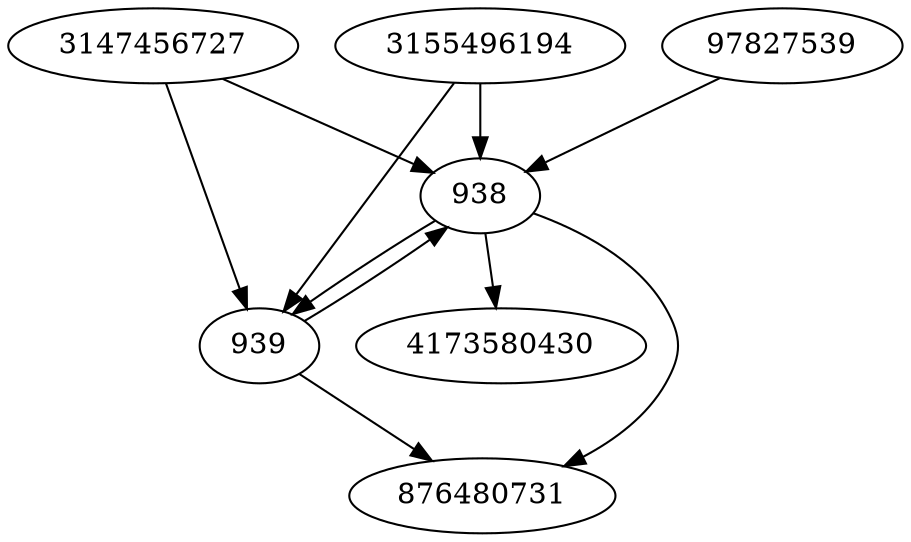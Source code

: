 strict digraph  {
3155496194;
938;
939;
4173580430;
97827539;
3147456727;
876480731;
3155496194 -> 938;
3155496194 -> 939;
938 -> 4173580430;
938 -> 876480731;
938 -> 939;
939 -> 938;
939 -> 876480731;
97827539 -> 938;
3147456727 -> 938;
3147456727 -> 939;
}
